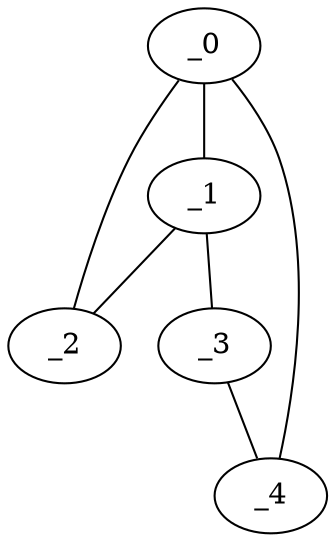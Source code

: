 graph MP1_0109 {
	_0	 [x="1.91707",
		y="1.57789"];
	_1	 [x="2.46494",
		y="3.02977"];
	_0 -- _1;
	_2	 [x="2.39632",
		y="0.106492"];
	_0 -- _2;
	_4	 [x="0.534315",
		y="2.67813"];
	_0 -- _4;
	_1 -- _2;
	_3	 [x="0.144218",
		y="-0.0272202"];
	_1 -- _3;
	_3 -- _4;
}
